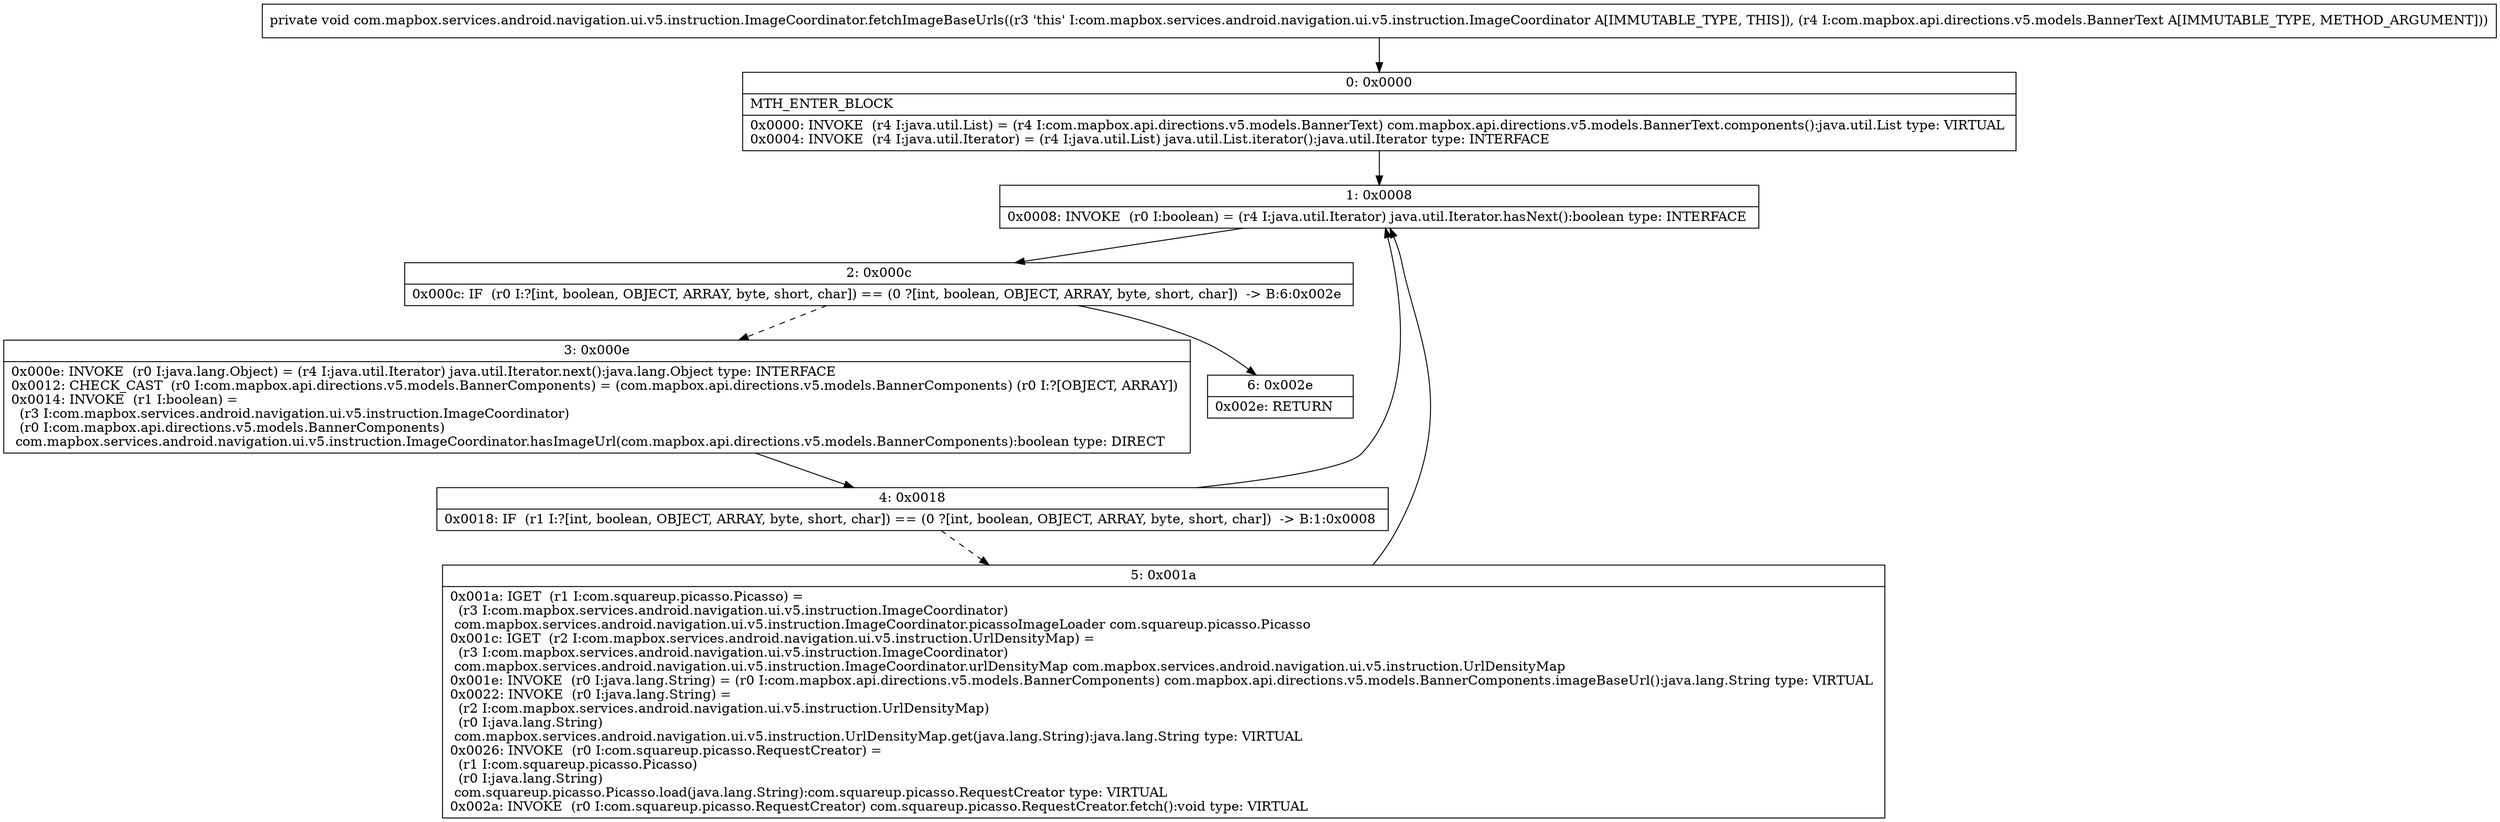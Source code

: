 digraph "CFG forcom.mapbox.services.android.navigation.ui.v5.instruction.ImageCoordinator.fetchImageBaseUrls(Lcom\/mapbox\/api\/directions\/v5\/models\/BannerText;)V" {
Node_0 [shape=record,label="{0\:\ 0x0000|MTH_ENTER_BLOCK\l|0x0000: INVOKE  (r4 I:java.util.List) = (r4 I:com.mapbox.api.directions.v5.models.BannerText) com.mapbox.api.directions.v5.models.BannerText.components():java.util.List type: VIRTUAL \l0x0004: INVOKE  (r4 I:java.util.Iterator) = (r4 I:java.util.List) java.util.List.iterator():java.util.Iterator type: INTERFACE \l}"];
Node_1 [shape=record,label="{1\:\ 0x0008|0x0008: INVOKE  (r0 I:boolean) = (r4 I:java.util.Iterator) java.util.Iterator.hasNext():boolean type: INTERFACE \l}"];
Node_2 [shape=record,label="{2\:\ 0x000c|0x000c: IF  (r0 I:?[int, boolean, OBJECT, ARRAY, byte, short, char]) == (0 ?[int, boolean, OBJECT, ARRAY, byte, short, char])  \-\> B:6:0x002e \l}"];
Node_3 [shape=record,label="{3\:\ 0x000e|0x000e: INVOKE  (r0 I:java.lang.Object) = (r4 I:java.util.Iterator) java.util.Iterator.next():java.lang.Object type: INTERFACE \l0x0012: CHECK_CAST  (r0 I:com.mapbox.api.directions.v5.models.BannerComponents) = (com.mapbox.api.directions.v5.models.BannerComponents) (r0 I:?[OBJECT, ARRAY]) \l0x0014: INVOKE  (r1 I:boolean) = \l  (r3 I:com.mapbox.services.android.navigation.ui.v5.instruction.ImageCoordinator)\l  (r0 I:com.mapbox.api.directions.v5.models.BannerComponents)\l com.mapbox.services.android.navigation.ui.v5.instruction.ImageCoordinator.hasImageUrl(com.mapbox.api.directions.v5.models.BannerComponents):boolean type: DIRECT \l}"];
Node_4 [shape=record,label="{4\:\ 0x0018|0x0018: IF  (r1 I:?[int, boolean, OBJECT, ARRAY, byte, short, char]) == (0 ?[int, boolean, OBJECT, ARRAY, byte, short, char])  \-\> B:1:0x0008 \l}"];
Node_5 [shape=record,label="{5\:\ 0x001a|0x001a: IGET  (r1 I:com.squareup.picasso.Picasso) = \l  (r3 I:com.mapbox.services.android.navigation.ui.v5.instruction.ImageCoordinator)\l com.mapbox.services.android.navigation.ui.v5.instruction.ImageCoordinator.picassoImageLoader com.squareup.picasso.Picasso \l0x001c: IGET  (r2 I:com.mapbox.services.android.navigation.ui.v5.instruction.UrlDensityMap) = \l  (r3 I:com.mapbox.services.android.navigation.ui.v5.instruction.ImageCoordinator)\l com.mapbox.services.android.navigation.ui.v5.instruction.ImageCoordinator.urlDensityMap com.mapbox.services.android.navigation.ui.v5.instruction.UrlDensityMap \l0x001e: INVOKE  (r0 I:java.lang.String) = (r0 I:com.mapbox.api.directions.v5.models.BannerComponents) com.mapbox.api.directions.v5.models.BannerComponents.imageBaseUrl():java.lang.String type: VIRTUAL \l0x0022: INVOKE  (r0 I:java.lang.String) = \l  (r2 I:com.mapbox.services.android.navigation.ui.v5.instruction.UrlDensityMap)\l  (r0 I:java.lang.String)\l com.mapbox.services.android.navigation.ui.v5.instruction.UrlDensityMap.get(java.lang.String):java.lang.String type: VIRTUAL \l0x0026: INVOKE  (r0 I:com.squareup.picasso.RequestCreator) = \l  (r1 I:com.squareup.picasso.Picasso)\l  (r0 I:java.lang.String)\l com.squareup.picasso.Picasso.load(java.lang.String):com.squareup.picasso.RequestCreator type: VIRTUAL \l0x002a: INVOKE  (r0 I:com.squareup.picasso.RequestCreator) com.squareup.picasso.RequestCreator.fetch():void type: VIRTUAL \l}"];
Node_6 [shape=record,label="{6\:\ 0x002e|0x002e: RETURN   \l}"];
MethodNode[shape=record,label="{private void com.mapbox.services.android.navigation.ui.v5.instruction.ImageCoordinator.fetchImageBaseUrls((r3 'this' I:com.mapbox.services.android.navigation.ui.v5.instruction.ImageCoordinator A[IMMUTABLE_TYPE, THIS]), (r4 I:com.mapbox.api.directions.v5.models.BannerText A[IMMUTABLE_TYPE, METHOD_ARGUMENT])) }"];
MethodNode -> Node_0;
Node_0 -> Node_1;
Node_1 -> Node_2;
Node_2 -> Node_3[style=dashed];
Node_2 -> Node_6;
Node_3 -> Node_4;
Node_4 -> Node_1;
Node_4 -> Node_5[style=dashed];
Node_5 -> Node_1;
}

